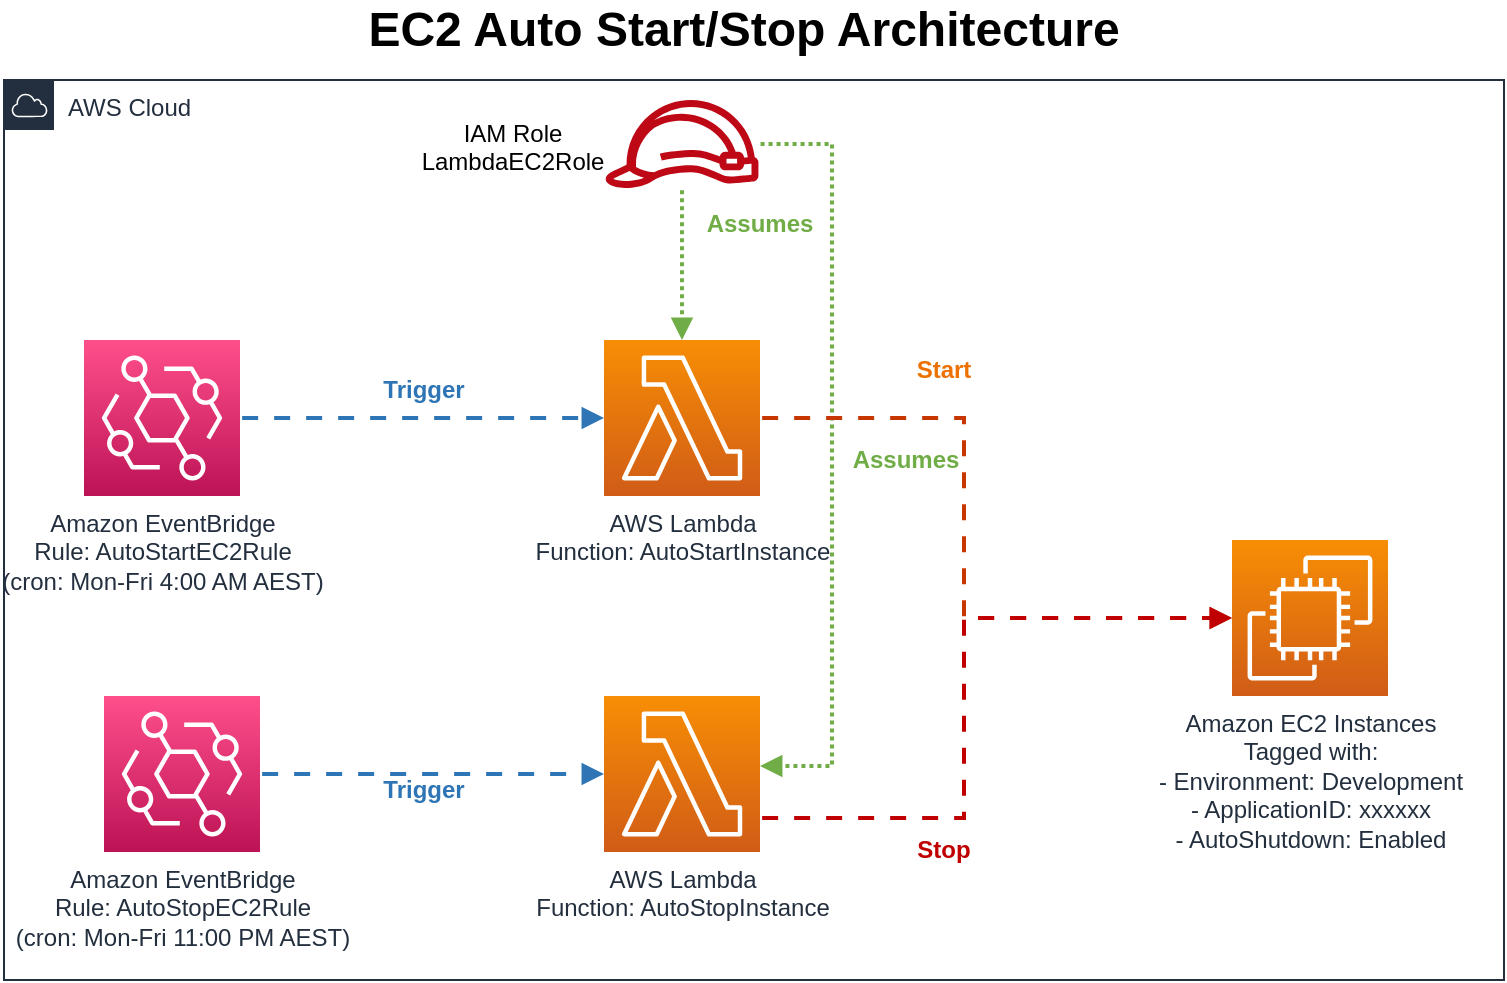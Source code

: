 <mxfile version="27.0.6">
  <diagram id="EC2-AutoStartStop-Architecture" name="EC2 Auto Start/Stop Architecture">
    <mxGraphModel dx="866" dy="465" grid="0" gridSize="10" guides="1" tooltips="1" connect="1" arrows="1" fold="1" page="1" pageScale="1" pageWidth="1100" pageHeight="850" math="0" shadow="0">
      <root>
        <mxCell id="0" />
        <mxCell id="1" parent="0" />
        <mxCell id="2" value="Amazon EventBridge&lt;br&gt;Rule: AutoStartEC2Rule&lt;br&gt;(cron: Mon-Fri 4:00 AM AEST)" style="sketch=0;points=[[0,0,0],[0.25,0,0],[0.5,0,0],[0.75,0,0],[1,0,0],[0,1,0],[0.25,1,0],[0.5,1,0],[0.75,1,0],[1,1,0],[0,0.25,0],[0,0.5,0],[0,0.75,0],[1,0.25,0],[1,0.5,0],[1,0.75,0]];outlineConnect=0;fontColor=#232F3E;gradientColor=#FF4F8B;gradientDirection=north;fillColor=#BC1356;strokeColor=#ffffff;dashed=0;verticalLabelPosition=bottom;verticalAlign=top;align=center;html=1;fontSize=12;fontStyle=0;aspect=fixed;shape=mxgraph.aws4.resourceIcon;resIcon=mxgraph.aws4.eventbridge;" parent="1" vertex="1">
          <mxGeometry x="160" y="180" width="78" height="78" as="geometry" />
        </mxCell>
        <mxCell id="4" value="AWS Lambda&lt;br&gt;Function: AutoStartInstance&lt;div&gt;&lt;br&gt;&lt;/div&gt;" style="sketch=0;points=[[0,0,0],[0.25,0,0],[0.5,0,0],[0.75,0,0],[1,0,0],[0,1,0],[0.25,1,0],[0.5,1,0],[0.75,1,0],[1,1,0],[0,0.25,0],[0,0.5,0],[0,0.75,0],[1,0.25,0],[1,0.5,0],[1,0.75,0]];outlineConnect=0;fontColor=#232F3E;gradientColor=#F78E04;gradientDirection=north;fillColor=#D05C17;strokeColor=#ffffff;dashed=0;verticalLabelPosition=bottom;verticalAlign=top;align=center;html=1;fontSize=12;fontStyle=0;aspect=fixed;shape=mxgraph.aws4.resourceIcon;resIcon=mxgraph.aws4.lambda;" parent="1" vertex="1">
          <mxGeometry x="420" y="180" width="78" height="78" as="geometry" />
        </mxCell>
        <mxCell id="5" value="AWS Lambda&lt;br&gt;Function: AutoStopInstance" style="sketch=0;points=[[0,0,0],[0.25,0,0],[0.5,0,0],[0.75,0,0],[1,0,0],[0,1,0],[0.25,1,0],[0.5,1,0],[0.75,1,0],[1,1,0],[0,0.25,0],[0,0.5,0],[0,0.75,0],[1,0.25,0],[1,0.5,0],[1,0.75,0]];outlineConnect=0;fontColor=#232F3E;gradientColor=#F78E04;gradientDirection=north;fillColor=#D05C17;strokeColor=#ffffff;dashed=0;verticalLabelPosition=bottom;verticalAlign=top;align=center;html=1;fontSize=12;fontStyle=0;aspect=fixed;shape=mxgraph.aws4.resourceIcon;resIcon=mxgraph.aws4.lambda;" parent="1" vertex="1">
          <mxGeometry x="420" y="358" width="78" height="78" as="geometry" />
        </mxCell>
        <mxCell id="6" value="" style="sketch=0;outlineConnect=0;fontColor=#232F3E;gradientColor=none;fillColor=#BF0816;strokeColor=none;dashed=0;verticalLabelPosition=bottom;verticalAlign=top;align=center;html=1;fontSize=12;fontStyle=0;aspect=fixed;pointerEvents=1;shape=mxgraph.aws4.role;" parent="1" vertex="1">
          <mxGeometry x="420" y="60" width="78" height="44" as="geometry" />
        </mxCell>
        <mxCell id="7" value="Amazon EC2 Instances&lt;br&gt;Tagged with:&lt;br&gt;- Environment: Development&lt;br&gt;- ApplicationID: xxxxxx&lt;br&gt;- AutoShutdown: Enabled" style="sketch=0;points=[[0,0,0],[0.25,0,0],[0.5,0,0],[0.75,0,0],[1,0,0],[0,1,0],[0.25,1,0],[0.5,1,0],[0.75,1,0],[1,1,0],[0,0.25,0],[0,0.5,0],[0,0.75,0],[1,0.25,0],[1,0.5,0],[1,0.75,0]];outlineConnect=0;fontColor=#232F3E;gradientColor=#F78E04;gradientDirection=north;fillColor=#D05C17;strokeColor=#ffffff;dashed=0;verticalLabelPosition=bottom;verticalAlign=top;align=center;html=1;fontSize=12;fontStyle=0;aspect=fixed;shape=mxgraph.aws4.resourceIcon;resIcon=mxgraph.aws4.ec2;" parent="1" vertex="1">
          <mxGeometry x="734" y="280" width="78" height="78" as="geometry" />
        </mxCell>
        <mxCell id="8" value="" style="edgeStyle=orthogonalEdgeStyle;html=1;endArrow=block;elbow=vertical;startArrow=none;endFill=1;strokeColor=#2e75b5;rounded=0;fontSize=12;strokeWidth=2;flowAnimation=1;" parent="1" source="2" target="4" edge="1">
          <mxGeometry width="100" relative="1" as="geometry">
            <mxPoint x="270" y="219" as="sourcePoint" />
            <mxPoint x="370" y="219" as="targetPoint" />
          </mxGeometry>
        </mxCell>
        <mxCell id="9" value="" style="edgeStyle=orthogonalEdgeStyle;html=1;endArrow=block;elbow=vertical;startArrow=none;endFill=1;strokeColor=#2e75b5;rounded=0;fontSize=12;strokeWidth=2;flowAnimation=1;" parent="1" source="3" target="5" edge="1">
          <mxGeometry width="100" relative="1" as="geometry">
            <mxPoint x="270" y="419" as="sourcePoint" />
            <mxPoint x="370" y="419" as="targetPoint" />
          </mxGeometry>
        </mxCell>
        <mxCell id="10" value="" style="edgeStyle=orthogonalEdgeStyle;html=1;endArrow=block;elbow=vertical;startArrow=none;endFill=1;strokeColor=#70AD47;rounded=0;fontSize=12;startFill=0;dashed=1;dashPattern=1 1;strokeWidth=2;flowAnimation=1;" parent="1" source="6" target="4" edge="1">
          <mxGeometry width="100" relative="1" as="geometry">
            <mxPoint x="459" y="140" as="sourcePoint" />
            <mxPoint x="459" y="170" as="targetPoint" />
          </mxGeometry>
        </mxCell>
        <mxCell id="11" value="" style="edgeStyle=orthogonalEdgeStyle;html=1;endArrow=block;elbow=vertical;startArrow=none;endFill=1;strokeColor=#70AD47;rounded=0;fontSize=12;startFill=0;dashed=1;dashPattern=1 1;strokeWidth=2;flowAnimation=1;" parent="1" source="6" target="5" edge="1">
          <mxGeometry width="100" relative="1" as="geometry">
            <mxPoint x="520" y="110" as="sourcePoint" />
            <mxPoint x="510" y="380" as="targetPoint" />
            <Array as="points">
              <mxPoint x="534" y="82" />
              <mxPoint x="534" y="393" />
            </Array>
          </mxGeometry>
        </mxCell>
        <mxCell id="12" value="" style="edgeStyle=orthogonalEdgeStyle;html=1;endArrow=block;elbow=vertical;startArrow=none;endFill=1;strokeColor=#C73500;rounded=0;fontSize=12;startFill=0;strokeWidth=2;flowAnimation=1;fillColor=#fa6800;" parent="1" source="4" target="7" edge="1">
          <mxGeometry width="100" relative="1" as="geometry">
            <mxPoint x="510" y="219" as="sourcePoint" />
            <mxPoint x="660" y="319" as="targetPoint" />
            <Array as="points">
              <mxPoint x="600" y="219" />
              <mxPoint x="600" y="319" />
            </Array>
          </mxGeometry>
        </mxCell>
        <mxCell id="13" value="" style="edgeStyle=orthogonalEdgeStyle;html=1;endArrow=block;elbow=vertical;startArrow=none;endFill=1;strokeColor=light-dark(#C00000,#FFFF00);rounded=0;fontSize=12;startFill=0;strokeWidth=2;flowAnimation=1;" parent="1" source="5" target="7" edge="1">
          <mxGeometry width="100" relative="1" as="geometry">
            <mxPoint x="510" y="419" as="sourcePoint" />
            <mxPoint x="660" y="319" as="targetPoint" />
            <Array as="points">
              <mxPoint x="600" y="419" />
              <mxPoint x="600" y="319" />
            </Array>
          </mxGeometry>
        </mxCell>
        <mxCell id="14" value="&lt;b&gt;Start&lt;/b&gt;" style="text;html=1;strokeColor=none;fillColor=none;align=center;verticalAlign=middle;whiteSpace=wrap;rounded=0;fontSize=12;fontColor=#ED7100;" parent="1" vertex="1">
          <mxGeometry x="560" y="180" width="60" height="30" as="geometry" />
        </mxCell>
        <mxCell id="15" value="&lt;b&gt;Stop&lt;/b&gt;" style="text;html=1;strokeColor=none;fillColor=none;align=center;verticalAlign=middle;whiteSpace=wrap;rounded=0;fontSize=12;fontColor=#C00000;" parent="1" vertex="1">
          <mxGeometry x="560" y="420" width="60" height="30" as="geometry" />
        </mxCell>
        <mxCell id="17" value="&lt;b&gt;Assumes&lt;/b&gt;" style="text;html=1;strokeColor=none;fillColor=none;align=center;verticalAlign=middle;whiteSpace=wrap;rounded=0;fontSize=12;fontColor=#70AD47;" parent="1" vertex="1">
          <mxGeometry x="541" y="225" width="60" height="30" as="geometry" />
        </mxCell>
        <mxCell id="18" value="&lt;b&gt;Trigger&lt;/b&gt;" style="text;html=1;strokeColor=none;fillColor=none;align=center;verticalAlign=middle;whiteSpace=wrap;rounded=0;fontSize=12;fontColor=#2e75b5;" parent="1" vertex="1">
          <mxGeometry x="300" y="190" width="60" height="30" as="geometry" />
        </mxCell>
        <mxCell id="19" value="&lt;b&gt;Trigger&lt;/b&gt;" style="text;html=1;strokeColor=none;fillColor=none;align=center;verticalAlign=middle;whiteSpace=wrap;rounded=0;fontSize=12;fontColor=#2e75b5;" parent="1" vertex="1">
          <mxGeometry x="300" y="390" width="60" height="30" as="geometry" />
        </mxCell>
        <mxCell id="20" value="&lt;font style=&quot;font-size: 24px;&quot;&gt;&lt;b&gt;EC2 Auto Start/Stop Architecture&lt;/b&gt;&lt;/font&gt;" style="text;html=1;strokeColor=none;fillColor=none;align=center;verticalAlign=middle;whiteSpace=wrap;rounded=0;fontSize=12;" parent="1" vertex="1">
          <mxGeometry x="290" y="10" width="400" height="30" as="geometry" />
        </mxCell>
        <mxCell id="21" value="AWS Cloud" style="points=[[0,0],[0.25,0],[0.5,0],[0.75,0],[1,0],[1,0.25],[1,0.5],[1,0.75],[1,1],[0.75,1],[0.5,1],[0.25,1],[0,1],[0,0.75],[0,0.5],[0,0.25]];outlineConnect=0;gradientColor=none;html=1;whiteSpace=wrap;fontSize=12;fontStyle=0;container=1;pointerEvents=0;collapsible=0;recursiveResize=0;shape=mxgraph.aws4.group;grIcon=mxgraph.aws4.group_aws_cloud;strokeColor=#232F3E;fillColor=none;verticalAlign=top;align=left;spacingLeft=30;fontColor=#232F3E;dashed=0;" parent="1" vertex="1">
          <mxGeometry x="120" y="50" width="750" height="450" as="geometry" />
        </mxCell>
        <mxCell id="3" value="Amazon EventBridge&lt;br&gt;Rule: AutoStopEC2Rule&lt;br&gt;(cron: Mon-Fri 11:00 PM AEST)" style="sketch=0;points=[[0,0,0],[0.25,0,0],[0.5,0,0],[0.75,0,0],[1,0,0],[0,1,0],[0.25,1,0],[0.5,1,0],[0.75,1,0],[1,1,0],[0,0.25,0],[0,0.5,0],[0,0.75,0],[1,0.25,0],[1,0.5,0],[1,0.75,0]];outlineConnect=0;fontColor=#232F3E;gradientColor=#FF4F8B;gradientDirection=north;fillColor=#BC1356;strokeColor=#ffffff;dashed=0;verticalLabelPosition=bottom;verticalAlign=top;align=center;html=1;fontSize=12;fontStyle=0;aspect=fixed;shape=mxgraph.aws4.resourceIcon;resIcon=mxgraph.aws4.eventbridge;" parent="21" vertex="1">
          <mxGeometry x="50" y="308" width="78" height="78" as="geometry" />
        </mxCell>
        <mxCell id="16" value="&lt;b&gt;Assumes&lt;/b&gt;" style="text;html=1;strokeColor=none;fillColor=none;align=center;verticalAlign=middle;whiteSpace=wrap;rounded=0;fontSize=12;fontColor=#70AD47;" parent="21" vertex="1">
          <mxGeometry x="348" y="57" width="60" height="30" as="geometry" />
        </mxCell>
        <mxCell id="hzhTxT092Y_kDTalCrva-23" value="IAM Role&lt;br&gt;LambdaEC2Role&lt;br&gt;&lt;div&gt;&lt;br style=&quot;color: rgb(189, 199, 212);&quot;&gt;&lt;/div&gt;" style="text;html=1;align=center;verticalAlign=middle;resizable=0;points=[];autosize=1;strokeColor=none;fillColor=none;" vertex="1" parent="21">
          <mxGeometry x="199" y="13" width="109" height="55" as="geometry" />
        </mxCell>
      </root>
    </mxGraphModel>
  </diagram>
</mxfile>

